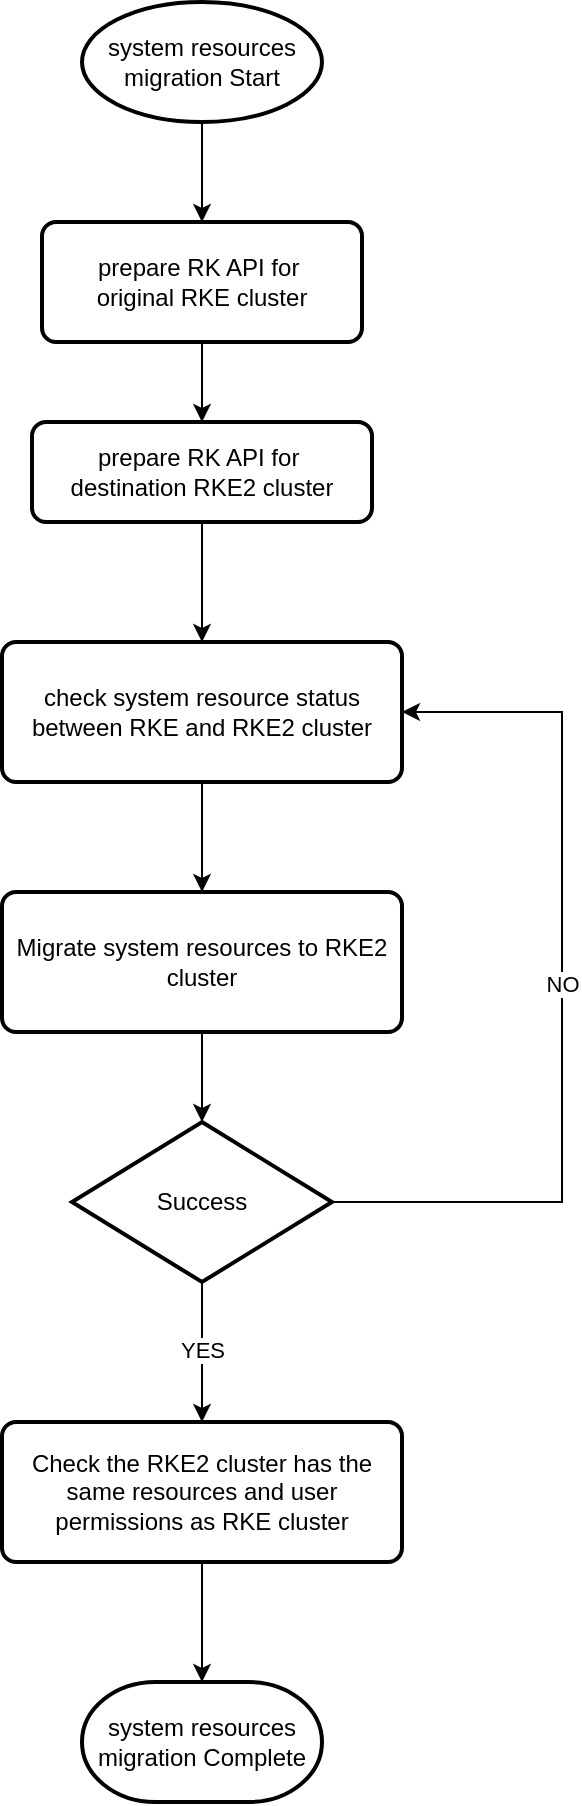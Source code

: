 <mxfile version="26.1.1">
  <diagram name="第 1 页" id="Mwxz7kaE5-mWuapdTI5x">
    <mxGraphModel dx="1242" dy="741" grid="1" gridSize="10" guides="1" tooltips="1" connect="1" arrows="1" fold="1" page="1" pageScale="1" pageWidth="827" pageHeight="1169" math="0" shadow="0">
      <root>
        <mxCell id="0" />
        <mxCell id="1" parent="0" />
        <mxCell id="P5PfYAAZ36n7NTvtuzEC-12" value="" style="edgeStyle=orthogonalEdgeStyle;rounded=0;orthogonalLoop=1;jettySize=auto;html=1;" edge="1" parent="1" source="P5PfYAAZ36n7NTvtuzEC-2" target="P5PfYAAZ36n7NTvtuzEC-3">
          <mxGeometry relative="1" as="geometry" />
        </mxCell>
        <mxCell id="P5PfYAAZ36n7NTvtuzEC-2" value="prepare RK API for&amp;nbsp;&lt;div&gt;original RKE cluster&lt;/div&gt;" style="rounded=1;whiteSpace=wrap;html=1;absoluteArcSize=1;arcSize=14;strokeWidth=2;" vertex="1" parent="1">
          <mxGeometry x="110" y="180" width="160" height="60" as="geometry" />
        </mxCell>
        <mxCell id="P5PfYAAZ36n7NTvtuzEC-13" value="" style="edgeStyle=orthogonalEdgeStyle;rounded=0;orthogonalLoop=1;jettySize=auto;html=1;" edge="1" parent="1" source="P5PfYAAZ36n7NTvtuzEC-3" target="P5PfYAAZ36n7NTvtuzEC-4">
          <mxGeometry relative="1" as="geometry" />
        </mxCell>
        <mxCell id="P5PfYAAZ36n7NTvtuzEC-3" value="prepare RK API for&amp;nbsp;&lt;div&gt;destination RKE2 cluster&lt;/div&gt;" style="rounded=1;whiteSpace=wrap;html=1;absoluteArcSize=1;arcSize=14;strokeWidth=2;" vertex="1" parent="1">
          <mxGeometry x="105" y="280" width="170" height="50" as="geometry" />
        </mxCell>
        <mxCell id="P5PfYAAZ36n7NTvtuzEC-14" value="" style="edgeStyle=orthogonalEdgeStyle;rounded=0;orthogonalLoop=1;jettySize=auto;html=1;" edge="1" parent="1" source="P5PfYAAZ36n7NTvtuzEC-4" target="P5PfYAAZ36n7NTvtuzEC-5">
          <mxGeometry relative="1" as="geometry" />
        </mxCell>
        <mxCell id="P5PfYAAZ36n7NTvtuzEC-4" value="check system resource status between RKE and RKE2 cluster" style="rounded=1;whiteSpace=wrap;html=1;absoluteArcSize=1;arcSize=14;strokeWidth=2;" vertex="1" parent="1">
          <mxGeometry x="90" y="390" width="200" height="70" as="geometry" />
        </mxCell>
        <mxCell id="P5PfYAAZ36n7NTvtuzEC-15" value="" style="edgeStyle=orthogonalEdgeStyle;rounded=0;orthogonalLoop=1;jettySize=auto;html=1;" edge="1" parent="1" source="P5PfYAAZ36n7NTvtuzEC-5" target="P5PfYAAZ36n7NTvtuzEC-6">
          <mxGeometry relative="1" as="geometry" />
        </mxCell>
        <mxCell id="P5PfYAAZ36n7NTvtuzEC-5" value="Migrate system resources to RKE2 cluster" style="rounded=1;whiteSpace=wrap;html=1;absoluteArcSize=1;arcSize=14;strokeWidth=2;" vertex="1" parent="1">
          <mxGeometry x="90" y="515" width="200" height="70" as="geometry" />
        </mxCell>
        <mxCell id="P5PfYAAZ36n7NTvtuzEC-16" value="" style="edgeStyle=orthogonalEdgeStyle;rounded=0;orthogonalLoop=1;jettySize=auto;html=1;" edge="1" parent="1" source="P5PfYAAZ36n7NTvtuzEC-6" target="P5PfYAAZ36n7NTvtuzEC-7">
          <mxGeometry relative="1" as="geometry" />
        </mxCell>
        <mxCell id="P5PfYAAZ36n7NTvtuzEC-17" value="YES" style="edgeLabel;html=1;align=center;verticalAlign=middle;resizable=0;points=[];" vertex="1" connectable="0" parent="P5PfYAAZ36n7NTvtuzEC-16">
          <mxGeometry x="-0.029" relative="1" as="geometry">
            <mxPoint as="offset" />
          </mxGeometry>
        </mxCell>
        <mxCell id="P5PfYAAZ36n7NTvtuzEC-6" value="Success" style="strokeWidth=2;html=1;shape=mxgraph.flowchart.decision;whiteSpace=wrap;" vertex="1" parent="1">
          <mxGeometry x="125" y="630" width="130" height="80" as="geometry" />
        </mxCell>
        <mxCell id="P5PfYAAZ36n7NTvtuzEC-18" value="" style="edgeStyle=orthogonalEdgeStyle;rounded=0;orthogonalLoop=1;jettySize=auto;html=1;" edge="1" parent="1" source="P5PfYAAZ36n7NTvtuzEC-7" target="P5PfYAAZ36n7NTvtuzEC-9">
          <mxGeometry relative="1" as="geometry" />
        </mxCell>
        <mxCell id="P5PfYAAZ36n7NTvtuzEC-7" value="Check the RKE2 cluster has the same resources and user permissions as RKE cluster" style="rounded=1;whiteSpace=wrap;html=1;absoluteArcSize=1;arcSize=14;strokeWidth=2;" vertex="1" parent="1">
          <mxGeometry x="90" y="780" width="200" height="70" as="geometry" />
        </mxCell>
        <mxCell id="P5PfYAAZ36n7NTvtuzEC-9" value="system resources migration Complete" style="strokeWidth=2;html=1;shape=mxgraph.flowchart.terminator;whiteSpace=wrap;" vertex="1" parent="1">
          <mxGeometry x="130" y="910" width="120" height="60" as="geometry" />
        </mxCell>
        <mxCell id="P5PfYAAZ36n7NTvtuzEC-11" value="" style="edgeStyle=orthogonalEdgeStyle;rounded=0;orthogonalLoop=1;jettySize=auto;html=1;" edge="1" parent="1" source="P5PfYAAZ36n7NTvtuzEC-10" target="P5PfYAAZ36n7NTvtuzEC-2">
          <mxGeometry relative="1" as="geometry" />
        </mxCell>
        <mxCell id="P5PfYAAZ36n7NTvtuzEC-10" value="system resources migration Start" style="strokeWidth=2;html=1;shape=mxgraph.flowchart.start_1;whiteSpace=wrap;" vertex="1" parent="1">
          <mxGeometry x="130" y="70" width="120" height="60" as="geometry" />
        </mxCell>
        <mxCell id="P5PfYAAZ36n7NTvtuzEC-19" value="" style="endArrow=classic;html=1;rounded=0;exitX=1;exitY=0.5;exitDx=0;exitDy=0;exitPerimeter=0;entryX=1;entryY=0.5;entryDx=0;entryDy=0;" edge="1" parent="1" source="P5PfYAAZ36n7NTvtuzEC-6" target="P5PfYAAZ36n7NTvtuzEC-4">
          <mxGeometry width="50" height="50" relative="1" as="geometry">
            <mxPoint x="380" y="660" as="sourcePoint" />
            <mxPoint x="430" y="610" as="targetPoint" />
            <Array as="points">
              <mxPoint x="370" y="670" />
              <mxPoint x="370" y="425" />
            </Array>
          </mxGeometry>
        </mxCell>
        <mxCell id="P5PfYAAZ36n7NTvtuzEC-20" value="NO" style="edgeLabel;html=1;align=center;verticalAlign=middle;resizable=0;points=[];" vertex="1" connectable="0" parent="P5PfYAAZ36n7NTvtuzEC-19">
          <mxGeometry x="0.018" relative="1" as="geometry">
            <mxPoint as="offset" />
          </mxGeometry>
        </mxCell>
      </root>
    </mxGraphModel>
  </diagram>
</mxfile>
